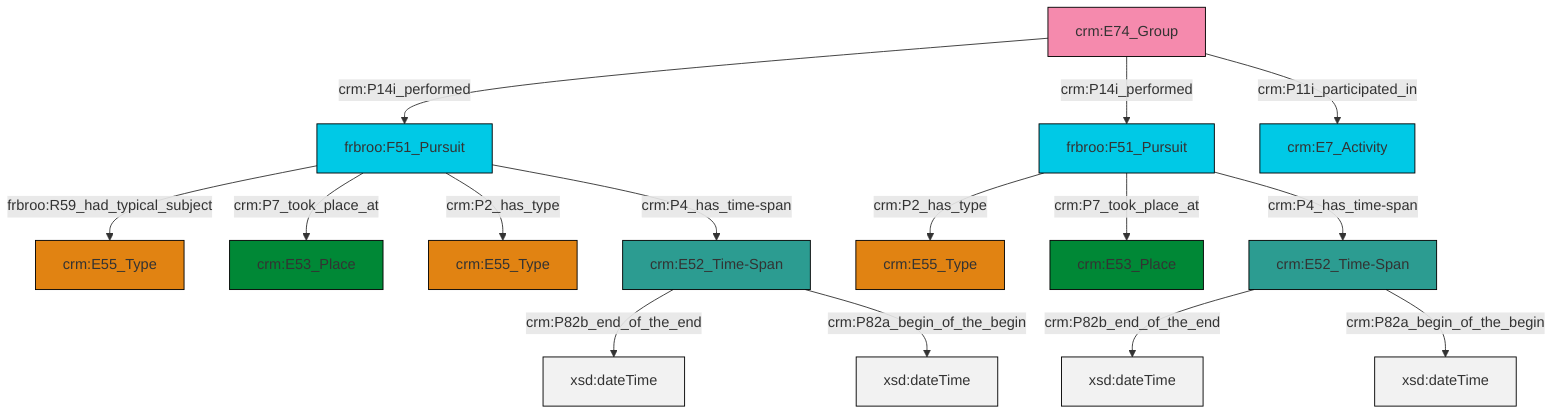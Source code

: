 graph TD
classDef Literal fill:#f2f2f2,stroke:#000000;
classDef CRM_Entity fill:#FFFFFF,stroke:#000000;
classDef Temporal_Entity fill:#00C9E6, stroke:#000000;
classDef Type fill:#E18312, stroke:#000000;
classDef Time-Span fill:#2C9C91, stroke:#000000;
classDef Appellation fill:#FFEB7F, stroke:#000000;
classDef Place fill:#008836, stroke:#000000;
classDef Persistent_Item fill:#B266B2, stroke:#000000;
classDef Conceptual_Object fill:#FFD700, stroke:#000000;
classDef Physical_Thing fill:#D2B48C, stroke:#000000;
classDef Actor fill:#f58aad, stroke:#000000;
classDef PC_Classes fill:#4ce600, stroke:#000000;
classDef Multi fill:#cccccc,stroke:#000000;

2["frbroo:F51_Pursuit"]:::Temporal_Entity -->|crm:P2_has_type| 3["crm:E55_Type"]:::Type
7["frbroo:F51_Pursuit"]:::Temporal_Entity -->|frbroo:R59_had_typical_subject| 8["crm:E55_Type"]:::Type
9["crm:E52_Time-Span"]:::Time-Span -->|crm:P82b_end_of_the_end| 10[xsd:dateTime]:::Literal
7["frbroo:F51_Pursuit"]:::Temporal_Entity -->|crm:P7_took_place_at| 4["crm:E53_Place"]:::Place
12["crm:E74_Group"]:::Actor -->|crm:P14i_performed| 7["frbroo:F51_Pursuit"]:::Temporal_Entity
7["frbroo:F51_Pursuit"]:::Temporal_Entity -->|crm:P2_has_type| 13["crm:E55_Type"]:::Type
12["crm:E74_Group"]:::Actor -->|crm:P14i_performed| 2["frbroo:F51_Pursuit"]:::Temporal_Entity
17["crm:E52_Time-Span"]:::Time-Span -->|crm:P82b_end_of_the_end| 18[xsd:dateTime]:::Literal
9["crm:E52_Time-Span"]:::Time-Span -->|crm:P82a_begin_of_the_begin| 19[xsd:dateTime]:::Literal
2["frbroo:F51_Pursuit"]:::Temporal_Entity -->|crm:P7_took_place_at| 21["crm:E53_Place"]:::Place
7["frbroo:F51_Pursuit"]:::Temporal_Entity -->|crm:P4_has_time-span| 9["crm:E52_Time-Span"]:::Time-Span
12["crm:E74_Group"]:::Actor -->|crm:P11i_participated_in| 0["crm:E7_Activity"]:::Temporal_Entity
2["frbroo:F51_Pursuit"]:::Temporal_Entity -->|crm:P4_has_time-span| 17["crm:E52_Time-Span"]:::Time-Span
17["crm:E52_Time-Span"]:::Time-Span -->|crm:P82a_begin_of_the_begin| 26[xsd:dateTime]:::Literal
